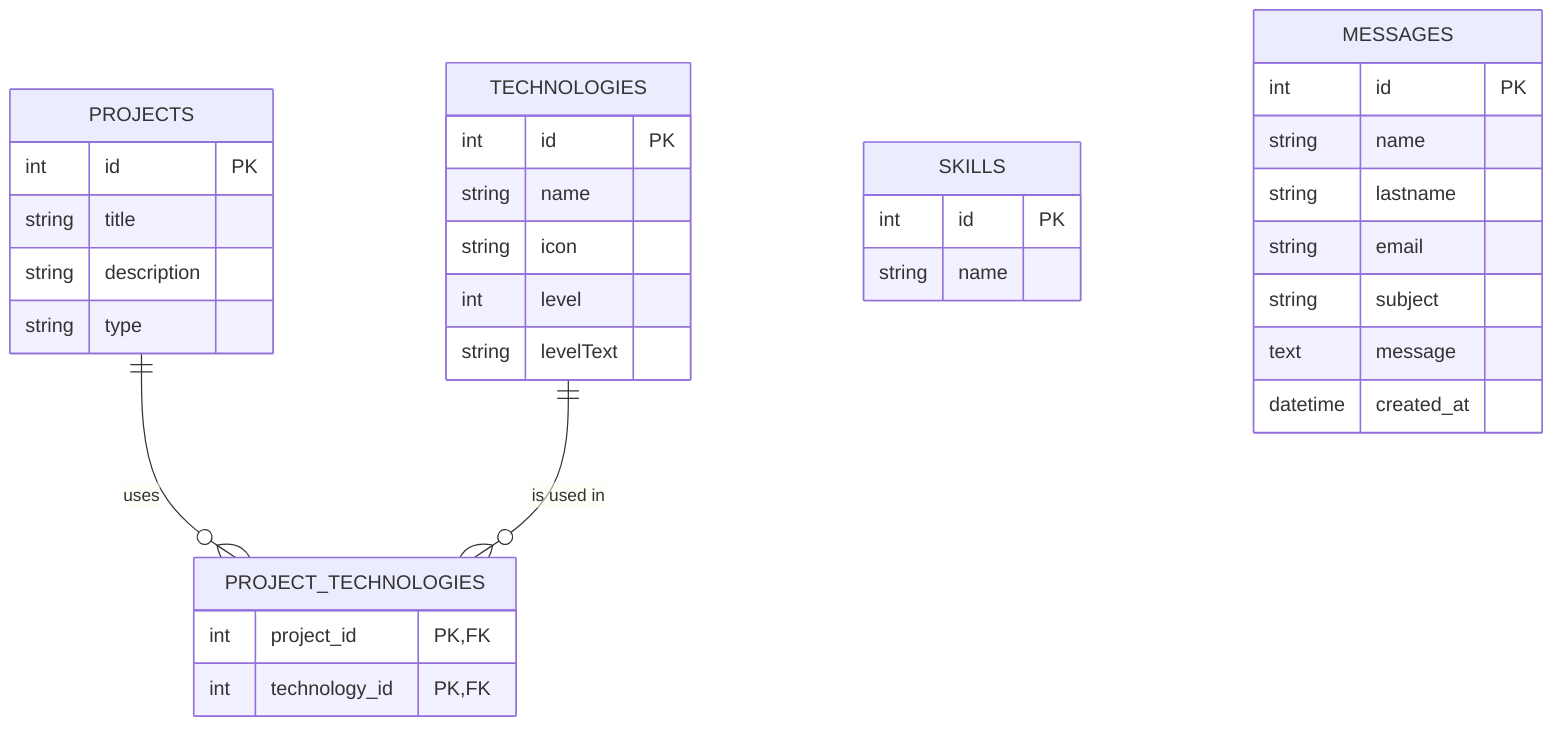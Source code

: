 erDiagram
    PROJECTS {
        int id PK
        string title
        string description
        string type
    }

    TECHNOLOGIES {
        int id PK
        string name
        string icon
        int level
        string levelText
    }

    PROJECT_TECHNOLOGIES {
        int project_id PK, FK
        int technology_id PK, FK
    }

    SKILLS {
        int id PK
        string name
    }

    MESSAGES {
        int id PK
        string name
        string lastname
        string email
        string subject
        text message
        datetime created_at
    }

    PROJECTS ||--o{ PROJECT_TECHNOLOGIES : uses
    TECHNOLOGIES ||--o{ PROJECT_TECHNOLOGIES : "is used in"